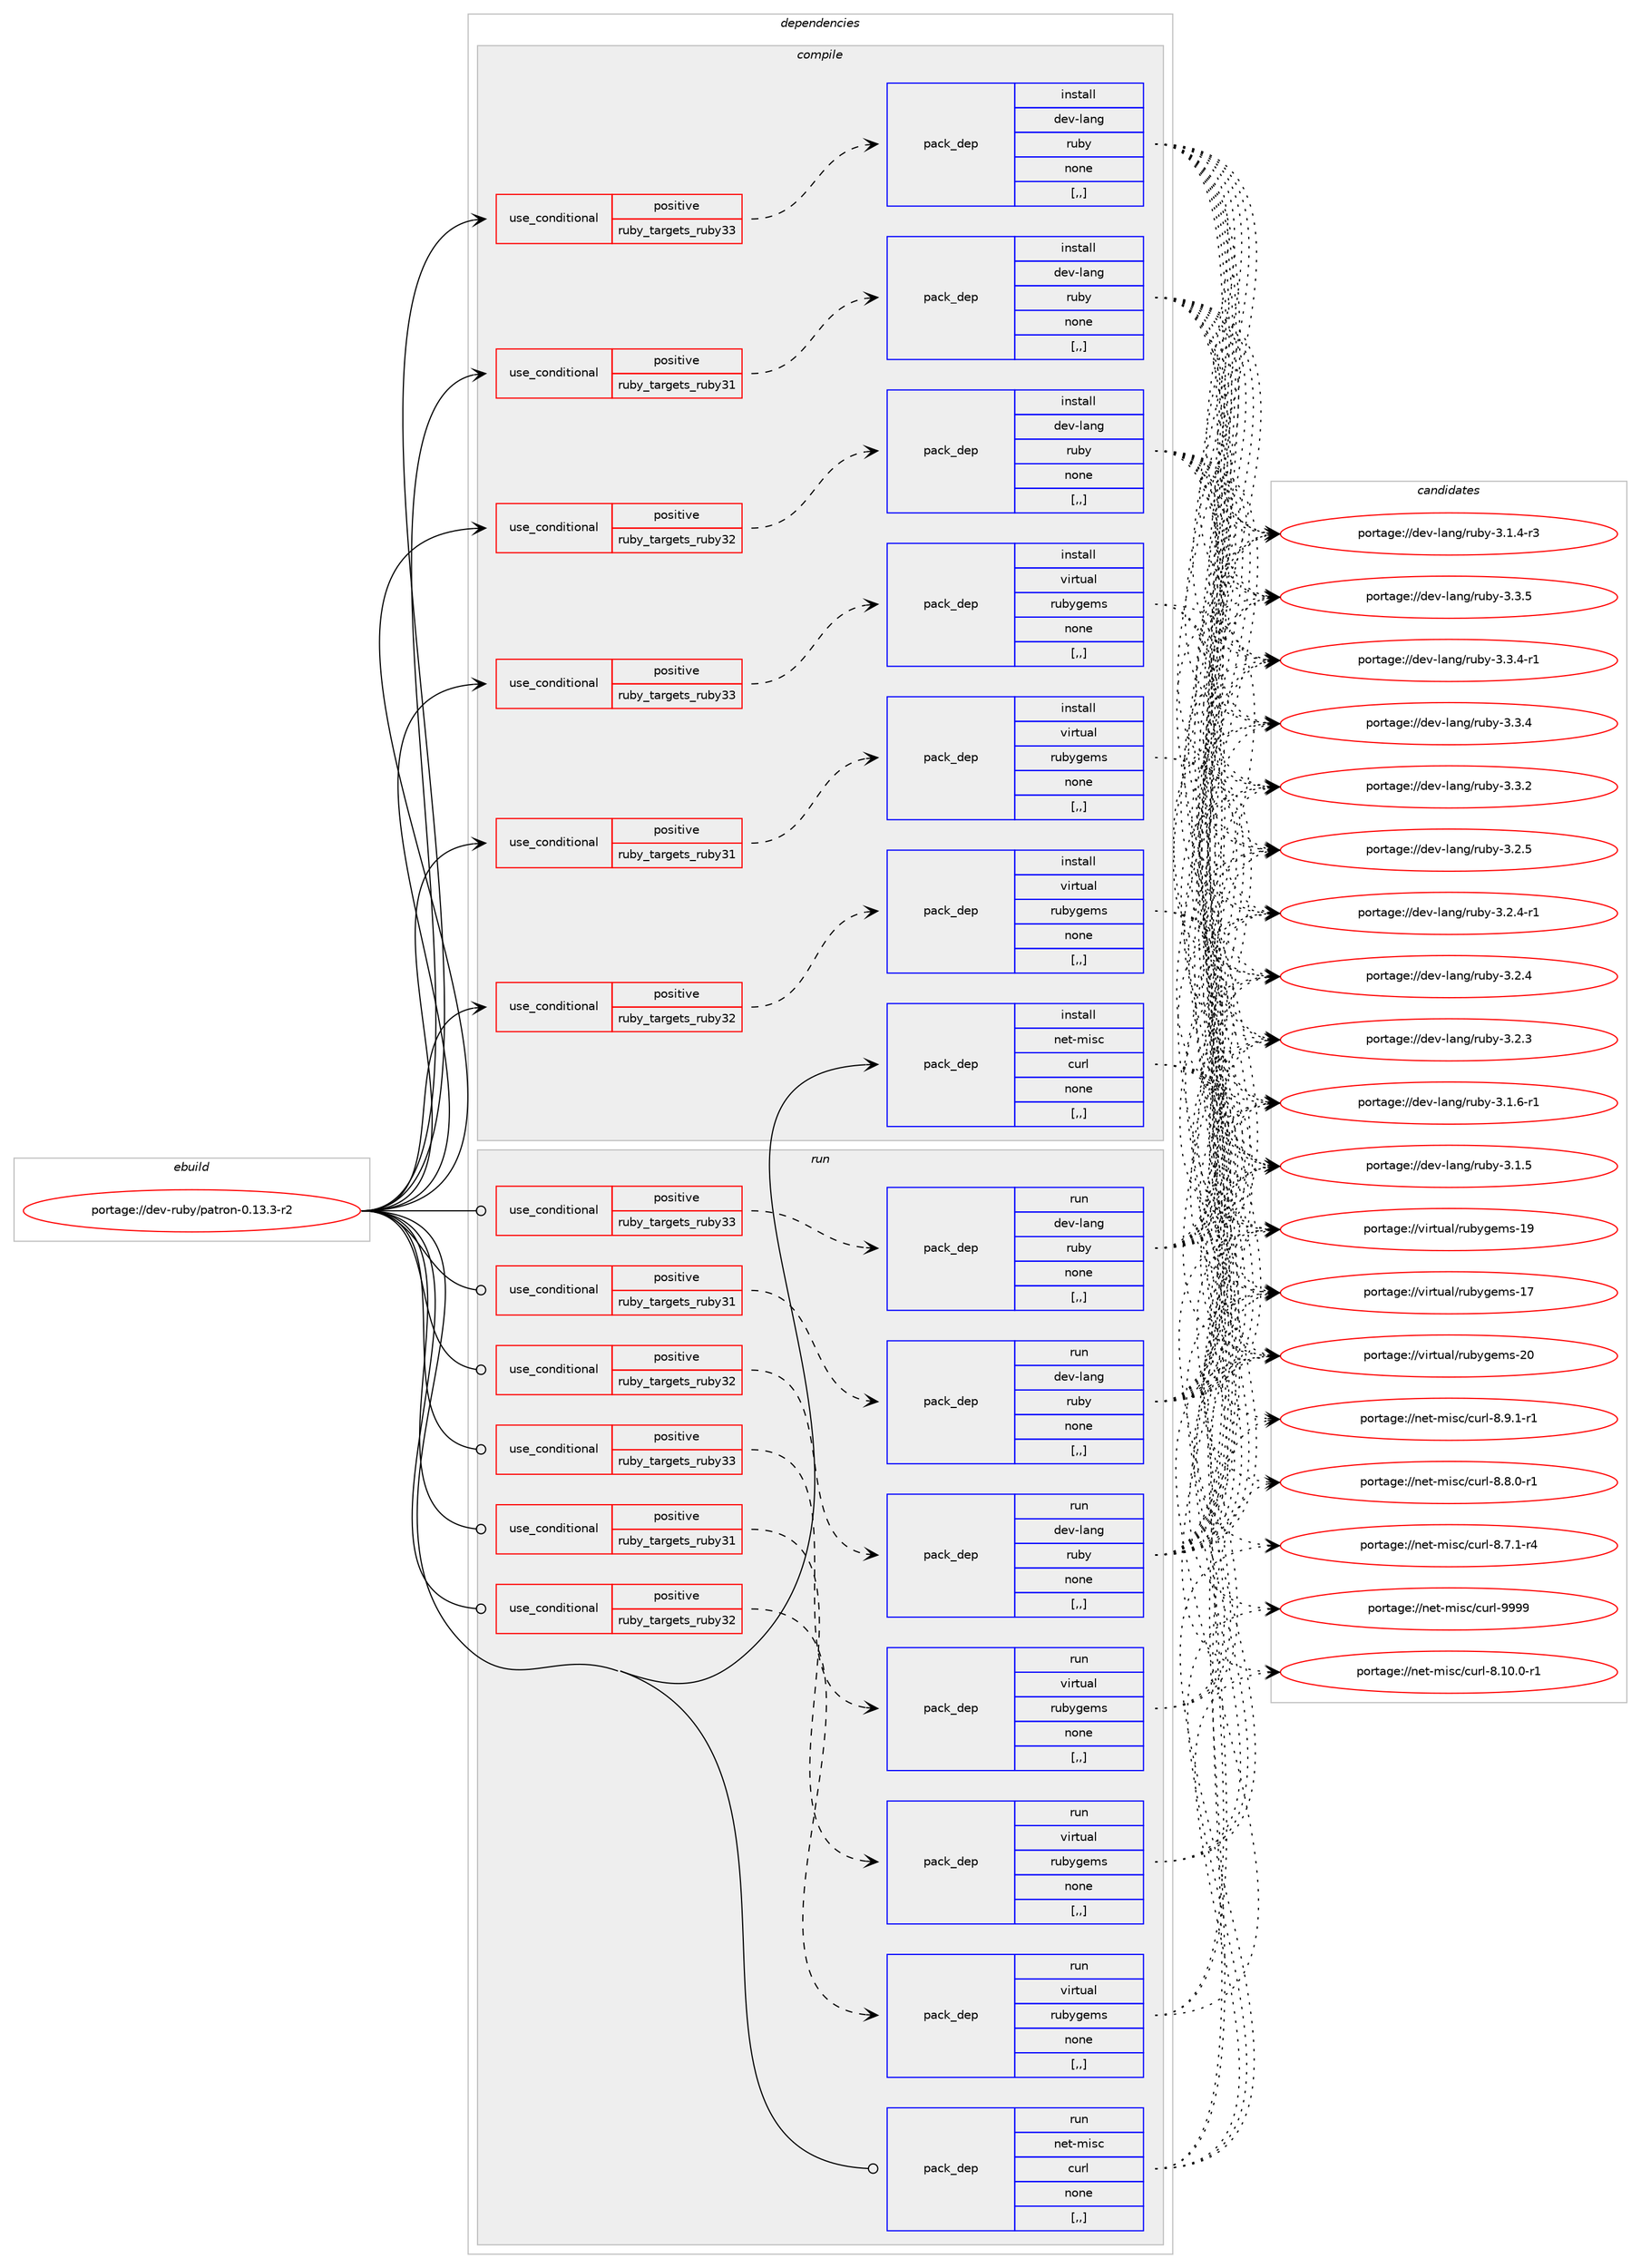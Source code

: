 digraph prolog {

# *************
# Graph options
# *************

newrank=true;
concentrate=true;
compound=true;
graph [rankdir=LR,fontname=Helvetica,fontsize=10,ranksep=1.5];#, ranksep=2.5, nodesep=0.2];
edge  [arrowhead=vee];
node  [fontname=Helvetica,fontsize=10];

# **********
# The ebuild
# **********

subgraph cluster_leftcol {
color=gray;
label=<<i>ebuild</i>>;
id [label="portage://dev-ruby/patron-0.13.3-r2", color=red, width=4, href="../dev-ruby/patron-0.13.3-r2.svg"];
}

# ****************
# The dependencies
# ****************

subgraph cluster_midcol {
color=gray;
label=<<i>dependencies</i>>;
subgraph cluster_compile {
fillcolor="#eeeeee";
style=filled;
label=<<i>compile</i>>;
subgraph cond183511 {
dependency690147 [label=<<TABLE BORDER="0" CELLBORDER="1" CELLSPACING="0" CELLPADDING="4"><TR><TD ROWSPAN="3" CELLPADDING="10">use_conditional</TD></TR><TR><TD>positive</TD></TR><TR><TD>ruby_targets_ruby31</TD></TR></TABLE>>, shape=none, color=red];
subgraph pack501690 {
dependency690148 [label=<<TABLE BORDER="0" CELLBORDER="1" CELLSPACING="0" CELLPADDING="4" WIDTH="220"><TR><TD ROWSPAN="6" CELLPADDING="30">pack_dep</TD></TR><TR><TD WIDTH="110">install</TD></TR><TR><TD>dev-lang</TD></TR><TR><TD>ruby</TD></TR><TR><TD>none</TD></TR><TR><TD>[,,]</TD></TR></TABLE>>, shape=none, color=blue];
}
dependency690147:e -> dependency690148:w [weight=20,style="dashed",arrowhead="vee"];
}
id:e -> dependency690147:w [weight=20,style="solid",arrowhead="vee"];
subgraph cond183512 {
dependency690149 [label=<<TABLE BORDER="0" CELLBORDER="1" CELLSPACING="0" CELLPADDING="4"><TR><TD ROWSPAN="3" CELLPADDING="10">use_conditional</TD></TR><TR><TD>positive</TD></TR><TR><TD>ruby_targets_ruby31</TD></TR></TABLE>>, shape=none, color=red];
subgraph pack501691 {
dependency690150 [label=<<TABLE BORDER="0" CELLBORDER="1" CELLSPACING="0" CELLPADDING="4" WIDTH="220"><TR><TD ROWSPAN="6" CELLPADDING="30">pack_dep</TD></TR><TR><TD WIDTH="110">install</TD></TR><TR><TD>virtual</TD></TR><TR><TD>rubygems</TD></TR><TR><TD>none</TD></TR><TR><TD>[,,]</TD></TR></TABLE>>, shape=none, color=blue];
}
dependency690149:e -> dependency690150:w [weight=20,style="dashed",arrowhead="vee"];
}
id:e -> dependency690149:w [weight=20,style="solid",arrowhead="vee"];
subgraph cond183513 {
dependency690151 [label=<<TABLE BORDER="0" CELLBORDER="1" CELLSPACING="0" CELLPADDING="4"><TR><TD ROWSPAN="3" CELLPADDING="10">use_conditional</TD></TR><TR><TD>positive</TD></TR><TR><TD>ruby_targets_ruby32</TD></TR></TABLE>>, shape=none, color=red];
subgraph pack501692 {
dependency690152 [label=<<TABLE BORDER="0" CELLBORDER="1" CELLSPACING="0" CELLPADDING="4" WIDTH="220"><TR><TD ROWSPAN="6" CELLPADDING="30">pack_dep</TD></TR><TR><TD WIDTH="110">install</TD></TR><TR><TD>dev-lang</TD></TR><TR><TD>ruby</TD></TR><TR><TD>none</TD></TR><TR><TD>[,,]</TD></TR></TABLE>>, shape=none, color=blue];
}
dependency690151:e -> dependency690152:w [weight=20,style="dashed",arrowhead="vee"];
}
id:e -> dependency690151:w [weight=20,style="solid",arrowhead="vee"];
subgraph cond183514 {
dependency690153 [label=<<TABLE BORDER="0" CELLBORDER="1" CELLSPACING="0" CELLPADDING="4"><TR><TD ROWSPAN="3" CELLPADDING="10">use_conditional</TD></TR><TR><TD>positive</TD></TR><TR><TD>ruby_targets_ruby32</TD></TR></TABLE>>, shape=none, color=red];
subgraph pack501693 {
dependency690154 [label=<<TABLE BORDER="0" CELLBORDER="1" CELLSPACING="0" CELLPADDING="4" WIDTH="220"><TR><TD ROWSPAN="6" CELLPADDING="30">pack_dep</TD></TR><TR><TD WIDTH="110">install</TD></TR><TR><TD>virtual</TD></TR><TR><TD>rubygems</TD></TR><TR><TD>none</TD></TR><TR><TD>[,,]</TD></TR></TABLE>>, shape=none, color=blue];
}
dependency690153:e -> dependency690154:w [weight=20,style="dashed",arrowhead="vee"];
}
id:e -> dependency690153:w [weight=20,style="solid",arrowhead="vee"];
subgraph cond183515 {
dependency690155 [label=<<TABLE BORDER="0" CELLBORDER="1" CELLSPACING="0" CELLPADDING="4"><TR><TD ROWSPAN="3" CELLPADDING="10">use_conditional</TD></TR><TR><TD>positive</TD></TR><TR><TD>ruby_targets_ruby33</TD></TR></TABLE>>, shape=none, color=red];
subgraph pack501694 {
dependency690156 [label=<<TABLE BORDER="0" CELLBORDER="1" CELLSPACING="0" CELLPADDING="4" WIDTH="220"><TR><TD ROWSPAN="6" CELLPADDING="30">pack_dep</TD></TR><TR><TD WIDTH="110">install</TD></TR><TR><TD>dev-lang</TD></TR><TR><TD>ruby</TD></TR><TR><TD>none</TD></TR><TR><TD>[,,]</TD></TR></TABLE>>, shape=none, color=blue];
}
dependency690155:e -> dependency690156:w [weight=20,style="dashed",arrowhead="vee"];
}
id:e -> dependency690155:w [weight=20,style="solid",arrowhead="vee"];
subgraph cond183516 {
dependency690157 [label=<<TABLE BORDER="0" CELLBORDER="1" CELLSPACING="0" CELLPADDING="4"><TR><TD ROWSPAN="3" CELLPADDING="10">use_conditional</TD></TR><TR><TD>positive</TD></TR><TR><TD>ruby_targets_ruby33</TD></TR></TABLE>>, shape=none, color=red];
subgraph pack501695 {
dependency690158 [label=<<TABLE BORDER="0" CELLBORDER="1" CELLSPACING="0" CELLPADDING="4" WIDTH="220"><TR><TD ROWSPAN="6" CELLPADDING="30">pack_dep</TD></TR><TR><TD WIDTH="110">install</TD></TR><TR><TD>virtual</TD></TR><TR><TD>rubygems</TD></TR><TR><TD>none</TD></TR><TR><TD>[,,]</TD></TR></TABLE>>, shape=none, color=blue];
}
dependency690157:e -> dependency690158:w [weight=20,style="dashed",arrowhead="vee"];
}
id:e -> dependency690157:w [weight=20,style="solid",arrowhead="vee"];
subgraph pack501696 {
dependency690159 [label=<<TABLE BORDER="0" CELLBORDER="1" CELLSPACING="0" CELLPADDING="4" WIDTH="220"><TR><TD ROWSPAN="6" CELLPADDING="30">pack_dep</TD></TR><TR><TD WIDTH="110">install</TD></TR><TR><TD>net-misc</TD></TR><TR><TD>curl</TD></TR><TR><TD>none</TD></TR><TR><TD>[,,]</TD></TR></TABLE>>, shape=none, color=blue];
}
id:e -> dependency690159:w [weight=20,style="solid",arrowhead="vee"];
}
subgraph cluster_compileandrun {
fillcolor="#eeeeee";
style=filled;
label=<<i>compile and run</i>>;
}
subgraph cluster_run {
fillcolor="#eeeeee";
style=filled;
label=<<i>run</i>>;
subgraph cond183517 {
dependency690160 [label=<<TABLE BORDER="0" CELLBORDER="1" CELLSPACING="0" CELLPADDING="4"><TR><TD ROWSPAN="3" CELLPADDING="10">use_conditional</TD></TR><TR><TD>positive</TD></TR><TR><TD>ruby_targets_ruby31</TD></TR></TABLE>>, shape=none, color=red];
subgraph pack501697 {
dependency690161 [label=<<TABLE BORDER="0" CELLBORDER="1" CELLSPACING="0" CELLPADDING="4" WIDTH="220"><TR><TD ROWSPAN="6" CELLPADDING="30">pack_dep</TD></TR><TR><TD WIDTH="110">run</TD></TR><TR><TD>dev-lang</TD></TR><TR><TD>ruby</TD></TR><TR><TD>none</TD></TR><TR><TD>[,,]</TD></TR></TABLE>>, shape=none, color=blue];
}
dependency690160:e -> dependency690161:w [weight=20,style="dashed",arrowhead="vee"];
}
id:e -> dependency690160:w [weight=20,style="solid",arrowhead="odot"];
subgraph cond183518 {
dependency690162 [label=<<TABLE BORDER="0" CELLBORDER="1" CELLSPACING="0" CELLPADDING="4"><TR><TD ROWSPAN="3" CELLPADDING="10">use_conditional</TD></TR><TR><TD>positive</TD></TR><TR><TD>ruby_targets_ruby31</TD></TR></TABLE>>, shape=none, color=red];
subgraph pack501698 {
dependency690163 [label=<<TABLE BORDER="0" CELLBORDER="1" CELLSPACING="0" CELLPADDING="4" WIDTH="220"><TR><TD ROWSPAN="6" CELLPADDING="30">pack_dep</TD></TR><TR><TD WIDTH="110">run</TD></TR><TR><TD>virtual</TD></TR><TR><TD>rubygems</TD></TR><TR><TD>none</TD></TR><TR><TD>[,,]</TD></TR></TABLE>>, shape=none, color=blue];
}
dependency690162:e -> dependency690163:w [weight=20,style="dashed",arrowhead="vee"];
}
id:e -> dependency690162:w [weight=20,style="solid",arrowhead="odot"];
subgraph cond183519 {
dependency690164 [label=<<TABLE BORDER="0" CELLBORDER="1" CELLSPACING="0" CELLPADDING="4"><TR><TD ROWSPAN="3" CELLPADDING="10">use_conditional</TD></TR><TR><TD>positive</TD></TR><TR><TD>ruby_targets_ruby32</TD></TR></TABLE>>, shape=none, color=red];
subgraph pack501699 {
dependency690165 [label=<<TABLE BORDER="0" CELLBORDER="1" CELLSPACING="0" CELLPADDING="4" WIDTH="220"><TR><TD ROWSPAN="6" CELLPADDING="30">pack_dep</TD></TR><TR><TD WIDTH="110">run</TD></TR><TR><TD>dev-lang</TD></TR><TR><TD>ruby</TD></TR><TR><TD>none</TD></TR><TR><TD>[,,]</TD></TR></TABLE>>, shape=none, color=blue];
}
dependency690164:e -> dependency690165:w [weight=20,style="dashed",arrowhead="vee"];
}
id:e -> dependency690164:w [weight=20,style="solid",arrowhead="odot"];
subgraph cond183520 {
dependency690166 [label=<<TABLE BORDER="0" CELLBORDER="1" CELLSPACING="0" CELLPADDING="4"><TR><TD ROWSPAN="3" CELLPADDING="10">use_conditional</TD></TR><TR><TD>positive</TD></TR><TR><TD>ruby_targets_ruby32</TD></TR></TABLE>>, shape=none, color=red];
subgraph pack501700 {
dependency690167 [label=<<TABLE BORDER="0" CELLBORDER="1" CELLSPACING="0" CELLPADDING="4" WIDTH="220"><TR><TD ROWSPAN="6" CELLPADDING="30">pack_dep</TD></TR><TR><TD WIDTH="110">run</TD></TR><TR><TD>virtual</TD></TR><TR><TD>rubygems</TD></TR><TR><TD>none</TD></TR><TR><TD>[,,]</TD></TR></TABLE>>, shape=none, color=blue];
}
dependency690166:e -> dependency690167:w [weight=20,style="dashed",arrowhead="vee"];
}
id:e -> dependency690166:w [weight=20,style="solid",arrowhead="odot"];
subgraph cond183521 {
dependency690168 [label=<<TABLE BORDER="0" CELLBORDER="1" CELLSPACING="0" CELLPADDING="4"><TR><TD ROWSPAN="3" CELLPADDING="10">use_conditional</TD></TR><TR><TD>positive</TD></TR><TR><TD>ruby_targets_ruby33</TD></TR></TABLE>>, shape=none, color=red];
subgraph pack501701 {
dependency690169 [label=<<TABLE BORDER="0" CELLBORDER="1" CELLSPACING="0" CELLPADDING="4" WIDTH="220"><TR><TD ROWSPAN="6" CELLPADDING="30">pack_dep</TD></TR><TR><TD WIDTH="110">run</TD></TR><TR><TD>dev-lang</TD></TR><TR><TD>ruby</TD></TR><TR><TD>none</TD></TR><TR><TD>[,,]</TD></TR></TABLE>>, shape=none, color=blue];
}
dependency690168:e -> dependency690169:w [weight=20,style="dashed",arrowhead="vee"];
}
id:e -> dependency690168:w [weight=20,style="solid",arrowhead="odot"];
subgraph cond183522 {
dependency690170 [label=<<TABLE BORDER="0" CELLBORDER="1" CELLSPACING="0" CELLPADDING="4"><TR><TD ROWSPAN="3" CELLPADDING="10">use_conditional</TD></TR><TR><TD>positive</TD></TR><TR><TD>ruby_targets_ruby33</TD></TR></TABLE>>, shape=none, color=red];
subgraph pack501702 {
dependency690171 [label=<<TABLE BORDER="0" CELLBORDER="1" CELLSPACING="0" CELLPADDING="4" WIDTH="220"><TR><TD ROWSPAN="6" CELLPADDING="30">pack_dep</TD></TR><TR><TD WIDTH="110">run</TD></TR><TR><TD>virtual</TD></TR><TR><TD>rubygems</TD></TR><TR><TD>none</TD></TR><TR><TD>[,,]</TD></TR></TABLE>>, shape=none, color=blue];
}
dependency690170:e -> dependency690171:w [weight=20,style="dashed",arrowhead="vee"];
}
id:e -> dependency690170:w [weight=20,style="solid",arrowhead="odot"];
subgraph pack501703 {
dependency690172 [label=<<TABLE BORDER="0" CELLBORDER="1" CELLSPACING="0" CELLPADDING="4" WIDTH="220"><TR><TD ROWSPAN="6" CELLPADDING="30">pack_dep</TD></TR><TR><TD WIDTH="110">run</TD></TR><TR><TD>net-misc</TD></TR><TR><TD>curl</TD></TR><TR><TD>none</TD></TR><TR><TD>[,,]</TD></TR></TABLE>>, shape=none, color=blue];
}
id:e -> dependency690172:w [weight=20,style="solid",arrowhead="odot"];
}
}

# **************
# The candidates
# **************

subgraph cluster_choices {
rank=same;
color=gray;
label=<<i>candidates</i>>;

subgraph choice501690 {
color=black;
nodesep=1;
choice10010111845108971101034711411798121455146514653 [label="portage://dev-lang/ruby-3.3.5", color=red, width=4,href="../dev-lang/ruby-3.3.5.svg"];
choice100101118451089711010347114117981214551465146524511449 [label="portage://dev-lang/ruby-3.3.4-r1", color=red, width=4,href="../dev-lang/ruby-3.3.4-r1.svg"];
choice10010111845108971101034711411798121455146514652 [label="portage://dev-lang/ruby-3.3.4", color=red, width=4,href="../dev-lang/ruby-3.3.4.svg"];
choice10010111845108971101034711411798121455146514650 [label="portage://dev-lang/ruby-3.3.2", color=red, width=4,href="../dev-lang/ruby-3.3.2.svg"];
choice10010111845108971101034711411798121455146504653 [label="portage://dev-lang/ruby-3.2.5", color=red, width=4,href="../dev-lang/ruby-3.2.5.svg"];
choice100101118451089711010347114117981214551465046524511449 [label="portage://dev-lang/ruby-3.2.4-r1", color=red, width=4,href="../dev-lang/ruby-3.2.4-r1.svg"];
choice10010111845108971101034711411798121455146504652 [label="portage://dev-lang/ruby-3.2.4", color=red, width=4,href="../dev-lang/ruby-3.2.4.svg"];
choice10010111845108971101034711411798121455146504651 [label="portage://dev-lang/ruby-3.2.3", color=red, width=4,href="../dev-lang/ruby-3.2.3.svg"];
choice100101118451089711010347114117981214551464946544511449 [label="portage://dev-lang/ruby-3.1.6-r1", color=red, width=4,href="../dev-lang/ruby-3.1.6-r1.svg"];
choice10010111845108971101034711411798121455146494653 [label="portage://dev-lang/ruby-3.1.5", color=red, width=4,href="../dev-lang/ruby-3.1.5.svg"];
choice100101118451089711010347114117981214551464946524511451 [label="portage://dev-lang/ruby-3.1.4-r3", color=red, width=4,href="../dev-lang/ruby-3.1.4-r3.svg"];
dependency690148:e -> choice10010111845108971101034711411798121455146514653:w [style=dotted,weight="100"];
dependency690148:e -> choice100101118451089711010347114117981214551465146524511449:w [style=dotted,weight="100"];
dependency690148:e -> choice10010111845108971101034711411798121455146514652:w [style=dotted,weight="100"];
dependency690148:e -> choice10010111845108971101034711411798121455146514650:w [style=dotted,weight="100"];
dependency690148:e -> choice10010111845108971101034711411798121455146504653:w [style=dotted,weight="100"];
dependency690148:e -> choice100101118451089711010347114117981214551465046524511449:w [style=dotted,weight="100"];
dependency690148:e -> choice10010111845108971101034711411798121455146504652:w [style=dotted,weight="100"];
dependency690148:e -> choice10010111845108971101034711411798121455146504651:w [style=dotted,weight="100"];
dependency690148:e -> choice100101118451089711010347114117981214551464946544511449:w [style=dotted,weight="100"];
dependency690148:e -> choice10010111845108971101034711411798121455146494653:w [style=dotted,weight="100"];
dependency690148:e -> choice100101118451089711010347114117981214551464946524511451:w [style=dotted,weight="100"];
}
subgraph choice501691 {
color=black;
nodesep=1;
choice118105114116117971084711411798121103101109115455048 [label="portage://virtual/rubygems-20", color=red, width=4,href="../virtual/rubygems-20.svg"];
choice118105114116117971084711411798121103101109115454957 [label="portage://virtual/rubygems-19", color=red, width=4,href="../virtual/rubygems-19.svg"];
choice118105114116117971084711411798121103101109115454955 [label="portage://virtual/rubygems-17", color=red, width=4,href="../virtual/rubygems-17.svg"];
dependency690150:e -> choice118105114116117971084711411798121103101109115455048:w [style=dotted,weight="100"];
dependency690150:e -> choice118105114116117971084711411798121103101109115454957:w [style=dotted,weight="100"];
dependency690150:e -> choice118105114116117971084711411798121103101109115454955:w [style=dotted,weight="100"];
}
subgraph choice501692 {
color=black;
nodesep=1;
choice10010111845108971101034711411798121455146514653 [label="portage://dev-lang/ruby-3.3.5", color=red, width=4,href="../dev-lang/ruby-3.3.5.svg"];
choice100101118451089711010347114117981214551465146524511449 [label="portage://dev-lang/ruby-3.3.4-r1", color=red, width=4,href="../dev-lang/ruby-3.3.4-r1.svg"];
choice10010111845108971101034711411798121455146514652 [label="portage://dev-lang/ruby-3.3.4", color=red, width=4,href="../dev-lang/ruby-3.3.4.svg"];
choice10010111845108971101034711411798121455146514650 [label="portage://dev-lang/ruby-3.3.2", color=red, width=4,href="../dev-lang/ruby-3.3.2.svg"];
choice10010111845108971101034711411798121455146504653 [label="portage://dev-lang/ruby-3.2.5", color=red, width=4,href="../dev-lang/ruby-3.2.5.svg"];
choice100101118451089711010347114117981214551465046524511449 [label="portage://dev-lang/ruby-3.2.4-r1", color=red, width=4,href="../dev-lang/ruby-3.2.4-r1.svg"];
choice10010111845108971101034711411798121455146504652 [label="portage://dev-lang/ruby-3.2.4", color=red, width=4,href="../dev-lang/ruby-3.2.4.svg"];
choice10010111845108971101034711411798121455146504651 [label="portage://dev-lang/ruby-3.2.3", color=red, width=4,href="../dev-lang/ruby-3.2.3.svg"];
choice100101118451089711010347114117981214551464946544511449 [label="portage://dev-lang/ruby-3.1.6-r1", color=red, width=4,href="../dev-lang/ruby-3.1.6-r1.svg"];
choice10010111845108971101034711411798121455146494653 [label="portage://dev-lang/ruby-3.1.5", color=red, width=4,href="../dev-lang/ruby-3.1.5.svg"];
choice100101118451089711010347114117981214551464946524511451 [label="portage://dev-lang/ruby-3.1.4-r3", color=red, width=4,href="../dev-lang/ruby-3.1.4-r3.svg"];
dependency690152:e -> choice10010111845108971101034711411798121455146514653:w [style=dotted,weight="100"];
dependency690152:e -> choice100101118451089711010347114117981214551465146524511449:w [style=dotted,weight="100"];
dependency690152:e -> choice10010111845108971101034711411798121455146514652:w [style=dotted,weight="100"];
dependency690152:e -> choice10010111845108971101034711411798121455146514650:w [style=dotted,weight="100"];
dependency690152:e -> choice10010111845108971101034711411798121455146504653:w [style=dotted,weight="100"];
dependency690152:e -> choice100101118451089711010347114117981214551465046524511449:w [style=dotted,weight="100"];
dependency690152:e -> choice10010111845108971101034711411798121455146504652:w [style=dotted,weight="100"];
dependency690152:e -> choice10010111845108971101034711411798121455146504651:w [style=dotted,weight="100"];
dependency690152:e -> choice100101118451089711010347114117981214551464946544511449:w [style=dotted,weight="100"];
dependency690152:e -> choice10010111845108971101034711411798121455146494653:w [style=dotted,weight="100"];
dependency690152:e -> choice100101118451089711010347114117981214551464946524511451:w [style=dotted,weight="100"];
}
subgraph choice501693 {
color=black;
nodesep=1;
choice118105114116117971084711411798121103101109115455048 [label="portage://virtual/rubygems-20", color=red, width=4,href="../virtual/rubygems-20.svg"];
choice118105114116117971084711411798121103101109115454957 [label="portage://virtual/rubygems-19", color=red, width=4,href="../virtual/rubygems-19.svg"];
choice118105114116117971084711411798121103101109115454955 [label="portage://virtual/rubygems-17", color=red, width=4,href="../virtual/rubygems-17.svg"];
dependency690154:e -> choice118105114116117971084711411798121103101109115455048:w [style=dotted,weight="100"];
dependency690154:e -> choice118105114116117971084711411798121103101109115454957:w [style=dotted,weight="100"];
dependency690154:e -> choice118105114116117971084711411798121103101109115454955:w [style=dotted,weight="100"];
}
subgraph choice501694 {
color=black;
nodesep=1;
choice10010111845108971101034711411798121455146514653 [label="portage://dev-lang/ruby-3.3.5", color=red, width=4,href="../dev-lang/ruby-3.3.5.svg"];
choice100101118451089711010347114117981214551465146524511449 [label="portage://dev-lang/ruby-3.3.4-r1", color=red, width=4,href="../dev-lang/ruby-3.3.4-r1.svg"];
choice10010111845108971101034711411798121455146514652 [label="portage://dev-lang/ruby-3.3.4", color=red, width=4,href="../dev-lang/ruby-3.3.4.svg"];
choice10010111845108971101034711411798121455146514650 [label="portage://dev-lang/ruby-3.3.2", color=red, width=4,href="../dev-lang/ruby-3.3.2.svg"];
choice10010111845108971101034711411798121455146504653 [label="portage://dev-lang/ruby-3.2.5", color=red, width=4,href="../dev-lang/ruby-3.2.5.svg"];
choice100101118451089711010347114117981214551465046524511449 [label="portage://dev-lang/ruby-3.2.4-r1", color=red, width=4,href="../dev-lang/ruby-3.2.4-r1.svg"];
choice10010111845108971101034711411798121455146504652 [label="portage://dev-lang/ruby-3.2.4", color=red, width=4,href="../dev-lang/ruby-3.2.4.svg"];
choice10010111845108971101034711411798121455146504651 [label="portage://dev-lang/ruby-3.2.3", color=red, width=4,href="../dev-lang/ruby-3.2.3.svg"];
choice100101118451089711010347114117981214551464946544511449 [label="portage://dev-lang/ruby-3.1.6-r1", color=red, width=4,href="../dev-lang/ruby-3.1.6-r1.svg"];
choice10010111845108971101034711411798121455146494653 [label="portage://dev-lang/ruby-3.1.5", color=red, width=4,href="../dev-lang/ruby-3.1.5.svg"];
choice100101118451089711010347114117981214551464946524511451 [label="portage://dev-lang/ruby-3.1.4-r3", color=red, width=4,href="../dev-lang/ruby-3.1.4-r3.svg"];
dependency690156:e -> choice10010111845108971101034711411798121455146514653:w [style=dotted,weight="100"];
dependency690156:e -> choice100101118451089711010347114117981214551465146524511449:w [style=dotted,weight="100"];
dependency690156:e -> choice10010111845108971101034711411798121455146514652:w [style=dotted,weight="100"];
dependency690156:e -> choice10010111845108971101034711411798121455146514650:w [style=dotted,weight="100"];
dependency690156:e -> choice10010111845108971101034711411798121455146504653:w [style=dotted,weight="100"];
dependency690156:e -> choice100101118451089711010347114117981214551465046524511449:w [style=dotted,weight="100"];
dependency690156:e -> choice10010111845108971101034711411798121455146504652:w [style=dotted,weight="100"];
dependency690156:e -> choice10010111845108971101034711411798121455146504651:w [style=dotted,weight="100"];
dependency690156:e -> choice100101118451089711010347114117981214551464946544511449:w [style=dotted,weight="100"];
dependency690156:e -> choice10010111845108971101034711411798121455146494653:w [style=dotted,weight="100"];
dependency690156:e -> choice100101118451089711010347114117981214551464946524511451:w [style=dotted,weight="100"];
}
subgraph choice501695 {
color=black;
nodesep=1;
choice118105114116117971084711411798121103101109115455048 [label="portage://virtual/rubygems-20", color=red, width=4,href="../virtual/rubygems-20.svg"];
choice118105114116117971084711411798121103101109115454957 [label="portage://virtual/rubygems-19", color=red, width=4,href="../virtual/rubygems-19.svg"];
choice118105114116117971084711411798121103101109115454955 [label="portage://virtual/rubygems-17", color=red, width=4,href="../virtual/rubygems-17.svg"];
dependency690158:e -> choice118105114116117971084711411798121103101109115455048:w [style=dotted,weight="100"];
dependency690158:e -> choice118105114116117971084711411798121103101109115454957:w [style=dotted,weight="100"];
dependency690158:e -> choice118105114116117971084711411798121103101109115454955:w [style=dotted,weight="100"];
}
subgraph choice501696 {
color=black;
nodesep=1;
choice110101116451091051159947991171141084557575757 [label="portage://net-misc/curl-9999", color=red, width=4,href="../net-misc/curl-9999.svg"];
choice11010111645109105115994799117114108455646494846484511449 [label="portage://net-misc/curl-8.10.0-r1", color=red, width=4,href="../net-misc/curl-8.10.0-r1.svg"];
choice110101116451091051159947991171141084556465746494511449 [label="portage://net-misc/curl-8.9.1-r1", color=red, width=4,href="../net-misc/curl-8.9.1-r1.svg"];
choice110101116451091051159947991171141084556465646484511449 [label="portage://net-misc/curl-8.8.0-r1", color=red, width=4,href="../net-misc/curl-8.8.0-r1.svg"];
choice110101116451091051159947991171141084556465546494511452 [label="portage://net-misc/curl-8.7.1-r4", color=red, width=4,href="../net-misc/curl-8.7.1-r4.svg"];
dependency690159:e -> choice110101116451091051159947991171141084557575757:w [style=dotted,weight="100"];
dependency690159:e -> choice11010111645109105115994799117114108455646494846484511449:w [style=dotted,weight="100"];
dependency690159:e -> choice110101116451091051159947991171141084556465746494511449:w [style=dotted,weight="100"];
dependency690159:e -> choice110101116451091051159947991171141084556465646484511449:w [style=dotted,weight="100"];
dependency690159:e -> choice110101116451091051159947991171141084556465546494511452:w [style=dotted,weight="100"];
}
subgraph choice501697 {
color=black;
nodesep=1;
choice10010111845108971101034711411798121455146514653 [label="portage://dev-lang/ruby-3.3.5", color=red, width=4,href="../dev-lang/ruby-3.3.5.svg"];
choice100101118451089711010347114117981214551465146524511449 [label="portage://dev-lang/ruby-3.3.4-r1", color=red, width=4,href="../dev-lang/ruby-3.3.4-r1.svg"];
choice10010111845108971101034711411798121455146514652 [label="portage://dev-lang/ruby-3.3.4", color=red, width=4,href="../dev-lang/ruby-3.3.4.svg"];
choice10010111845108971101034711411798121455146514650 [label="portage://dev-lang/ruby-3.3.2", color=red, width=4,href="../dev-lang/ruby-3.3.2.svg"];
choice10010111845108971101034711411798121455146504653 [label="portage://dev-lang/ruby-3.2.5", color=red, width=4,href="../dev-lang/ruby-3.2.5.svg"];
choice100101118451089711010347114117981214551465046524511449 [label="portage://dev-lang/ruby-3.2.4-r1", color=red, width=4,href="../dev-lang/ruby-3.2.4-r1.svg"];
choice10010111845108971101034711411798121455146504652 [label="portage://dev-lang/ruby-3.2.4", color=red, width=4,href="../dev-lang/ruby-3.2.4.svg"];
choice10010111845108971101034711411798121455146504651 [label="portage://dev-lang/ruby-3.2.3", color=red, width=4,href="../dev-lang/ruby-3.2.3.svg"];
choice100101118451089711010347114117981214551464946544511449 [label="portage://dev-lang/ruby-3.1.6-r1", color=red, width=4,href="../dev-lang/ruby-3.1.6-r1.svg"];
choice10010111845108971101034711411798121455146494653 [label="portage://dev-lang/ruby-3.1.5", color=red, width=4,href="../dev-lang/ruby-3.1.5.svg"];
choice100101118451089711010347114117981214551464946524511451 [label="portage://dev-lang/ruby-3.1.4-r3", color=red, width=4,href="../dev-lang/ruby-3.1.4-r3.svg"];
dependency690161:e -> choice10010111845108971101034711411798121455146514653:w [style=dotted,weight="100"];
dependency690161:e -> choice100101118451089711010347114117981214551465146524511449:w [style=dotted,weight="100"];
dependency690161:e -> choice10010111845108971101034711411798121455146514652:w [style=dotted,weight="100"];
dependency690161:e -> choice10010111845108971101034711411798121455146514650:w [style=dotted,weight="100"];
dependency690161:e -> choice10010111845108971101034711411798121455146504653:w [style=dotted,weight="100"];
dependency690161:e -> choice100101118451089711010347114117981214551465046524511449:w [style=dotted,weight="100"];
dependency690161:e -> choice10010111845108971101034711411798121455146504652:w [style=dotted,weight="100"];
dependency690161:e -> choice10010111845108971101034711411798121455146504651:w [style=dotted,weight="100"];
dependency690161:e -> choice100101118451089711010347114117981214551464946544511449:w [style=dotted,weight="100"];
dependency690161:e -> choice10010111845108971101034711411798121455146494653:w [style=dotted,weight="100"];
dependency690161:e -> choice100101118451089711010347114117981214551464946524511451:w [style=dotted,weight="100"];
}
subgraph choice501698 {
color=black;
nodesep=1;
choice118105114116117971084711411798121103101109115455048 [label="portage://virtual/rubygems-20", color=red, width=4,href="../virtual/rubygems-20.svg"];
choice118105114116117971084711411798121103101109115454957 [label="portage://virtual/rubygems-19", color=red, width=4,href="../virtual/rubygems-19.svg"];
choice118105114116117971084711411798121103101109115454955 [label="portage://virtual/rubygems-17", color=red, width=4,href="../virtual/rubygems-17.svg"];
dependency690163:e -> choice118105114116117971084711411798121103101109115455048:w [style=dotted,weight="100"];
dependency690163:e -> choice118105114116117971084711411798121103101109115454957:w [style=dotted,weight="100"];
dependency690163:e -> choice118105114116117971084711411798121103101109115454955:w [style=dotted,weight="100"];
}
subgraph choice501699 {
color=black;
nodesep=1;
choice10010111845108971101034711411798121455146514653 [label="portage://dev-lang/ruby-3.3.5", color=red, width=4,href="../dev-lang/ruby-3.3.5.svg"];
choice100101118451089711010347114117981214551465146524511449 [label="portage://dev-lang/ruby-3.3.4-r1", color=red, width=4,href="../dev-lang/ruby-3.3.4-r1.svg"];
choice10010111845108971101034711411798121455146514652 [label="portage://dev-lang/ruby-3.3.4", color=red, width=4,href="../dev-lang/ruby-3.3.4.svg"];
choice10010111845108971101034711411798121455146514650 [label="portage://dev-lang/ruby-3.3.2", color=red, width=4,href="../dev-lang/ruby-3.3.2.svg"];
choice10010111845108971101034711411798121455146504653 [label="portage://dev-lang/ruby-3.2.5", color=red, width=4,href="../dev-lang/ruby-3.2.5.svg"];
choice100101118451089711010347114117981214551465046524511449 [label="portage://dev-lang/ruby-3.2.4-r1", color=red, width=4,href="../dev-lang/ruby-3.2.4-r1.svg"];
choice10010111845108971101034711411798121455146504652 [label="portage://dev-lang/ruby-3.2.4", color=red, width=4,href="../dev-lang/ruby-3.2.4.svg"];
choice10010111845108971101034711411798121455146504651 [label="portage://dev-lang/ruby-3.2.3", color=red, width=4,href="../dev-lang/ruby-3.2.3.svg"];
choice100101118451089711010347114117981214551464946544511449 [label="portage://dev-lang/ruby-3.1.6-r1", color=red, width=4,href="../dev-lang/ruby-3.1.6-r1.svg"];
choice10010111845108971101034711411798121455146494653 [label="portage://dev-lang/ruby-3.1.5", color=red, width=4,href="../dev-lang/ruby-3.1.5.svg"];
choice100101118451089711010347114117981214551464946524511451 [label="portage://dev-lang/ruby-3.1.4-r3", color=red, width=4,href="../dev-lang/ruby-3.1.4-r3.svg"];
dependency690165:e -> choice10010111845108971101034711411798121455146514653:w [style=dotted,weight="100"];
dependency690165:e -> choice100101118451089711010347114117981214551465146524511449:w [style=dotted,weight="100"];
dependency690165:e -> choice10010111845108971101034711411798121455146514652:w [style=dotted,weight="100"];
dependency690165:e -> choice10010111845108971101034711411798121455146514650:w [style=dotted,weight="100"];
dependency690165:e -> choice10010111845108971101034711411798121455146504653:w [style=dotted,weight="100"];
dependency690165:e -> choice100101118451089711010347114117981214551465046524511449:w [style=dotted,weight="100"];
dependency690165:e -> choice10010111845108971101034711411798121455146504652:w [style=dotted,weight="100"];
dependency690165:e -> choice10010111845108971101034711411798121455146504651:w [style=dotted,weight="100"];
dependency690165:e -> choice100101118451089711010347114117981214551464946544511449:w [style=dotted,weight="100"];
dependency690165:e -> choice10010111845108971101034711411798121455146494653:w [style=dotted,weight="100"];
dependency690165:e -> choice100101118451089711010347114117981214551464946524511451:w [style=dotted,weight="100"];
}
subgraph choice501700 {
color=black;
nodesep=1;
choice118105114116117971084711411798121103101109115455048 [label="portage://virtual/rubygems-20", color=red, width=4,href="../virtual/rubygems-20.svg"];
choice118105114116117971084711411798121103101109115454957 [label="portage://virtual/rubygems-19", color=red, width=4,href="../virtual/rubygems-19.svg"];
choice118105114116117971084711411798121103101109115454955 [label="portage://virtual/rubygems-17", color=red, width=4,href="../virtual/rubygems-17.svg"];
dependency690167:e -> choice118105114116117971084711411798121103101109115455048:w [style=dotted,weight="100"];
dependency690167:e -> choice118105114116117971084711411798121103101109115454957:w [style=dotted,weight="100"];
dependency690167:e -> choice118105114116117971084711411798121103101109115454955:w [style=dotted,weight="100"];
}
subgraph choice501701 {
color=black;
nodesep=1;
choice10010111845108971101034711411798121455146514653 [label="portage://dev-lang/ruby-3.3.5", color=red, width=4,href="../dev-lang/ruby-3.3.5.svg"];
choice100101118451089711010347114117981214551465146524511449 [label="portage://dev-lang/ruby-3.3.4-r1", color=red, width=4,href="../dev-lang/ruby-3.3.4-r1.svg"];
choice10010111845108971101034711411798121455146514652 [label="portage://dev-lang/ruby-3.3.4", color=red, width=4,href="../dev-lang/ruby-3.3.4.svg"];
choice10010111845108971101034711411798121455146514650 [label="portage://dev-lang/ruby-3.3.2", color=red, width=4,href="../dev-lang/ruby-3.3.2.svg"];
choice10010111845108971101034711411798121455146504653 [label="portage://dev-lang/ruby-3.2.5", color=red, width=4,href="../dev-lang/ruby-3.2.5.svg"];
choice100101118451089711010347114117981214551465046524511449 [label="portage://dev-lang/ruby-3.2.4-r1", color=red, width=4,href="../dev-lang/ruby-3.2.4-r1.svg"];
choice10010111845108971101034711411798121455146504652 [label="portage://dev-lang/ruby-3.2.4", color=red, width=4,href="../dev-lang/ruby-3.2.4.svg"];
choice10010111845108971101034711411798121455146504651 [label="portage://dev-lang/ruby-3.2.3", color=red, width=4,href="../dev-lang/ruby-3.2.3.svg"];
choice100101118451089711010347114117981214551464946544511449 [label="portage://dev-lang/ruby-3.1.6-r1", color=red, width=4,href="../dev-lang/ruby-3.1.6-r1.svg"];
choice10010111845108971101034711411798121455146494653 [label="portage://dev-lang/ruby-3.1.5", color=red, width=4,href="../dev-lang/ruby-3.1.5.svg"];
choice100101118451089711010347114117981214551464946524511451 [label="portage://dev-lang/ruby-3.1.4-r3", color=red, width=4,href="../dev-lang/ruby-3.1.4-r3.svg"];
dependency690169:e -> choice10010111845108971101034711411798121455146514653:w [style=dotted,weight="100"];
dependency690169:e -> choice100101118451089711010347114117981214551465146524511449:w [style=dotted,weight="100"];
dependency690169:e -> choice10010111845108971101034711411798121455146514652:w [style=dotted,weight="100"];
dependency690169:e -> choice10010111845108971101034711411798121455146514650:w [style=dotted,weight="100"];
dependency690169:e -> choice10010111845108971101034711411798121455146504653:w [style=dotted,weight="100"];
dependency690169:e -> choice100101118451089711010347114117981214551465046524511449:w [style=dotted,weight="100"];
dependency690169:e -> choice10010111845108971101034711411798121455146504652:w [style=dotted,weight="100"];
dependency690169:e -> choice10010111845108971101034711411798121455146504651:w [style=dotted,weight="100"];
dependency690169:e -> choice100101118451089711010347114117981214551464946544511449:w [style=dotted,weight="100"];
dependency690169:e -> choice10010111845108971101034711411798121455146494653:w [style=dotted,weight="100"];
dependency690169:e -> choice100101118451089711010347114117981214551464946524511451:w [style=dotted,weight="100"];
}
subgraph choice501702 {
color=black;
nodesep=1;
choice118105114116117971084711411798121103101109115455048 [label="portage://virtual/rubygems-20", color=red, width=4,href="../virtual/rubygems-20.svg"];
choice118105114116117971084711411798121103101109115454957 [label="portage://virtual/rubygems-19", color=red, width=4,href="../virtual/rubygems-19.svg"];
choice118105114116117971084711411798121103101109115454955 [label="portage://virtual/rubygems-17", color=red, width=4,href="../virtual/rubygems-17.svg"];
dependency690171:e -> choice118105114116117971084711411798121103101109115455048:w [style=dotted,weight="100"];
dependency690171:e -> choice118105114116117971084711411798121103101109115454957:w [style=dotted,weight="100"];
dependency690171:e -> choice118105114116117971084711411798121103101109115454955:w [style=dotted,weight="100"];
}
subgraph choice501703 {
color=black;
nodesep=1;
choice110101116451091051159947991171141084557575757 [label="portage://net-misc/curl-9999", color=red, width=4,href="../net-misc/curl-9999.svg"];
choice11010111645109105115994799117114108455646494846484511449 [label="portage://net-misc/curl-8.10.0-r1", color=red, width=4,href="../net-misc/curl-8.10.0-r1.svg"];
choice110101116451091051159947991171141084556465746494511449 [label="portage://net-misc/curl-8.9.1-r1", color=red, width=4,href="../net-misc/curl-8.9.1-r1.svg"];
choice110101116451091051159947991171141084556465646484511449 [label="portage://net-misc/curl-8.8.0-r1", color=red, width=4,href="../net-misc/curl-8.8.0-r1.svg"];
choice110101116451091051159947991171141084556465546494511452 [label="portage://net-misc/curl-8.7.1-r4", color=red, width=4,href="../net-misc/curl-8.7.1-r4.svg"];
dependency690172:e -> choice110101116451091051159947991171141084557575757:w [style=dotted,weight="100"];
dependency690172:e -> choice11010111645109105115994799117114108455646494846484511449:w [style=dotted,weight="100"];
dependency690172:e -> choice110101116451091051159947991171141084556465746494511449:w [style=dotted,weight="100"];
dependency690172:e -> choice110101116451091051159947991171141084556465646484511449:w [style=dotted,weight="100"];
dependency690172:e -> choice110101116451091051159947991171141084556465546494511452:w [style=dotted,weight="100"];
}
}

}
